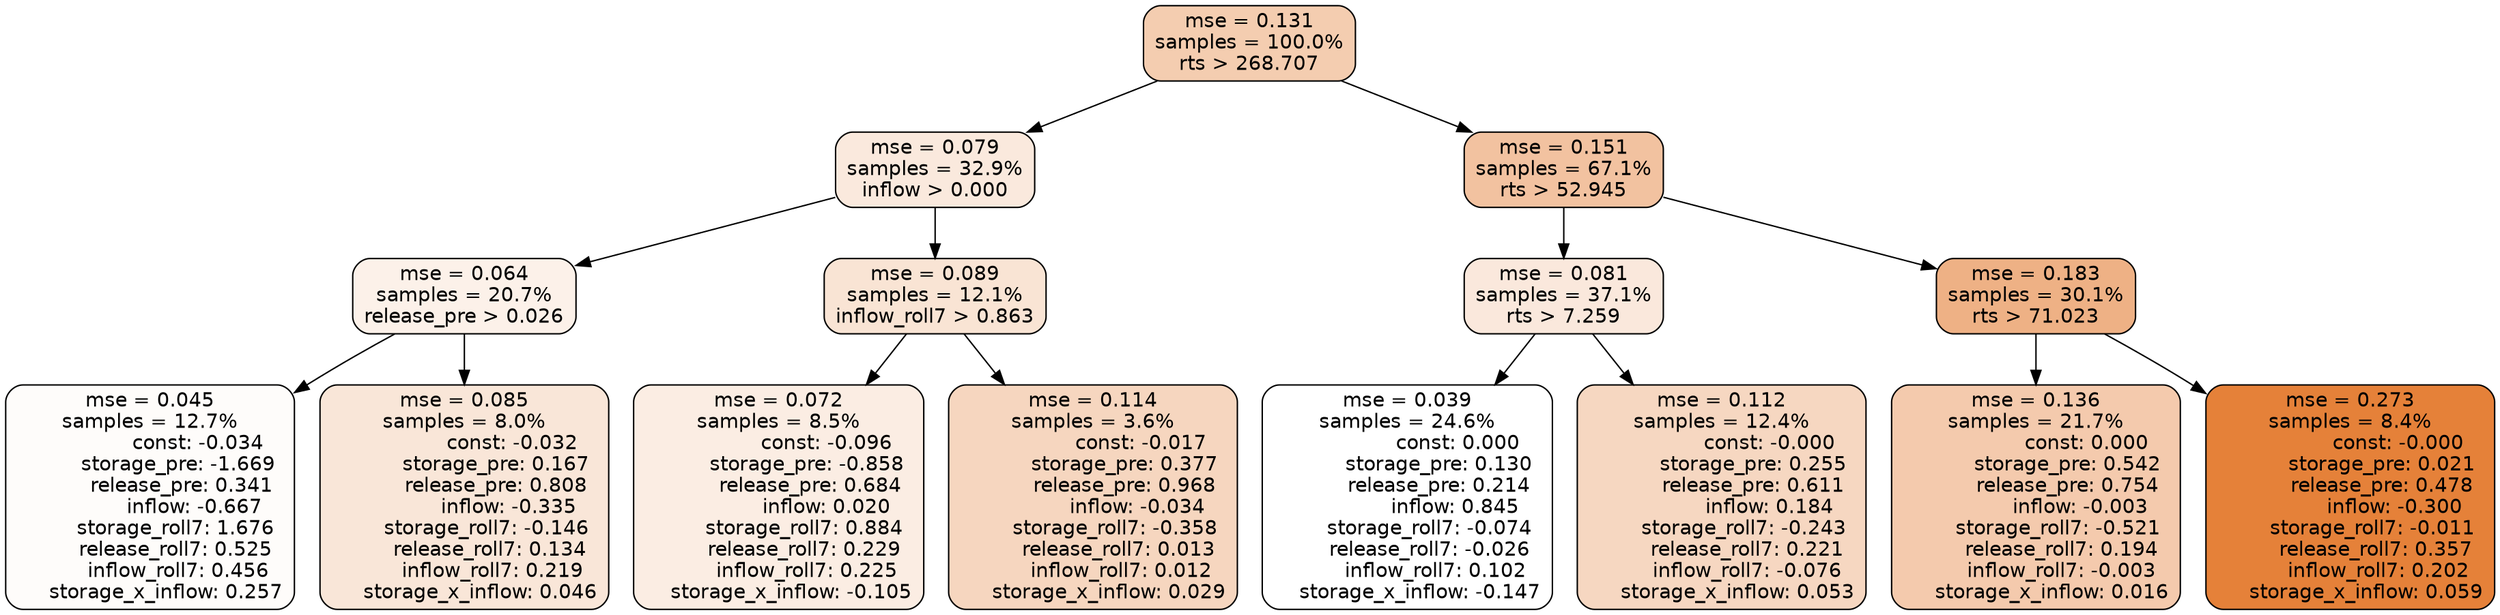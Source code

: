 digraph tree {
node [shape=rectangle, style="filled, rounded", color="black", fontname=helvetica] ;
edge [fontname=helvetica] ;
	"0" [label="mse = 0.131
samples = 100.0%
rts > 268.707", fillcolor="#f4cdb0"]
	"8" [label="mse = 0.079
samples = 32.9%
inflow > 0.000", fillcolor="#fae9dd"]
	"1" [label="mse = 0.151
samples = 67.1%
rts > 52.945", fillcolor="#f2c2a0"]
	"9" [label="mse = 0.064
samples = 20.7%
release_pre > 0.026", fillcolor="#fcf1e9"]
	"12" [label="mse = 0.089
samples = 12.1%
inflow_roll7 > 0.863", fillcolor="#f9e4d4"]
	"2" [label="mse = 0.081
samples = 37.1%
rts > 7.259", fillcolor="#fae8dc"]
	"5" [label="mse = 0.183
samples = 30.1%
rts > 71.023", fillcolor="#eeb185"]
	"10" [label="mse = 0.045
samples = 12.7%
               const: -0.034
         storage_pre: -1.669
          release_pre: 0.341
              inflow: -0.667
        storage_roll7: 1.676
        release_roll7: 0.525
         inflow_roll7: 0.456
     storage_x_inflow: 0.257", fillcolor="#fefcfa"]
	"11" [label="mse = 0.085
samples = 8.0%
               const: -0.032
          storage_pre: 0.167
          release_pre: 0.808
              inflow: -0.335
       storage_roll7: -0.146
        release_roll7: 0.134
         inflow_roll7: 0.219
     storage_x_inflow: 0.046", fillcolor="#f9e6d8"]
	"13" [label="mse = 0.072
samples = 8.5%
               const: -0.096
         storage_pre: -0.858
          release_pre: 0.684
               inflow: 0.020
        storage_roll7: 0.884
        release_roll7: 0.229
         inflow_roll7: 0.225
    storage_x_inflow: -0.105", fillcolor="#fbede3"]
	"14" [label="mse = 0.114
samples = 3.6%
               const: -0.017
          storage_pre: 0.377
          release_pre: 0.968
              inflow: -0.034
       storage_roll7: -0.358
        release_roll7: 0.013
         inflow_roll7: 0.012
     storage_x_inflow: 0.029", fillcolor="#f6d6bf"]
	"3" [label="mse = 0.039
samples = 24.6%
                const: 0.000
          storage_pre: 0.130
          release_pre: 0.214
               inflow: 0.845
       storage_roll7: -0.074
       release_roll7: -0.026
         inflow_roll7: 0.102
    storage_x_inflow: -0.147", fillcolor="#ffffff"]
	"4" [label="mse = 0.112
samples = 12.4%
               const: -0.000
          storage_pre: 0.255
          release_pre: 0.611
               inflow: 0.184
       storage_roll7: -0.243
        release_roll7: 0.221
        inflow_roll7: -0.076
     storage_x_inflow: 0.053", fillcolor="#f6d7c1"]
	"7" [label="mse = 0.136
samples = 21.7%
                const: 0.000
          storage_pre: 0.542
          release_pre: 0.754
              inflow: -0.003
       storage_roll7: -0.521
        release_roll7: 0.194
        inflow_roll7: -0.003
     storage_x_inflow: 0.016", fillcolor="#f4caad"]
	"6" [label="mse = 0.273
samples = 8.4%
               const: -0.000
          storage_pre: 0.021
          release_pre: 0.478
              inflow: -0.300
       storage_roll7: -0.011
        release_roll7: 0.357
         inflow_roll7: 0.202
     storage_x_inflow: 0.059", fillcolor="#e58139"]

	"0" -> "1"
	"0" -> "8"
	"8" -> "9"
	"8" -> "12"
	"1" -> "2"
	"1" -> "5"
	"9" -> "10"
	"9" -> "11"
	"12" -> "13"
	"12" -> "14"
	"2" -> "3"
	"2" -> "4"
	"5" -> "6"
	"5" -> "7"
}